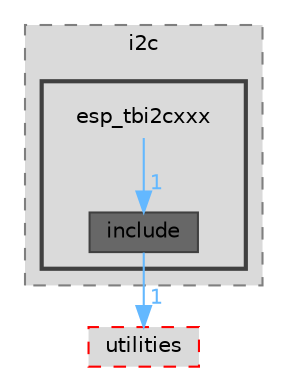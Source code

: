 digraph "components/peripherals/i2c/esp_tbi2cxxx"
{
 // LATEX_PDF_SIZE
  bgcolor="transparent";
  edge [fontname=Helvetica,fontsize=10,labelfontname=Helvetica,labelfontsize=10];
  node [fontname=Helvetica,fontsize=10,shape=box,height=0.2,width=0.4];
  compound=true
  subgraph clusterdir_7c937227b2c8e4f6d79d54c2e9a7ab6d {
    graph [ bgcolor="#dadada", pencolor="grey50", label="i2c", fontname=Helvetica,fontsize=10 style="filled,dashed", URL="dir_7c937227b2c8e4f6d79d54c2e9a7ab6d.html",tooltip=""]
  subgraph clusterdir_4abd18f0a8610dd0f5af54a131136335 {
    graph [ bgcolor="#dadada", pencolor="grey25", label="", fontname=Helvetica,fontsize=10 style="filled,bold", URL="dir_4abd18f0a8610dd0f5af54a131136335.html",tooltip=""]
    dir_4abd18f0a8610dd0f5af54a131136335 [shape=plaintext, label="esp_tbi2cxxx"];
  dir_3ff6c798a19ff3aa97e3b52752883325 [label="include", fillcolor="#676767", color="grey25", style="filled", URL="dir_3ff6c798a19ff3aa97e3b52752883325.html",tooltip=""];
  }
  }
  dir_59ed5374a4f6b52e0256717e78b786a3 [label="utilities", fillcolor="#dadada", color="red", style="filled,dashed", URL="dir_59ed5374a4f6b52e0256717e78b786a3.html",tooltip=""];
  dir_4abd18f0a8610dd0f5af54a131136335->dir_3ff6c798a19ff3aa97e3b52752883325 [headlabel="1", labeldistance=1.5 headhref="dir_000032_000063.html" href="dir_000032_000063.html" color="steelblue1" fontcolor="steelblue1"];
  dir_3ff6c798a19ff3aa97e3b52752883325->dir_59ed5374a4f6b52e0256717e78b786a3 [headlabel="1", labeldistance=1.5 headhref="dir_000063_000086.html" href="dir_000063_000086.html" color="steelblue1" fontcolor="steelblue1"];
}
